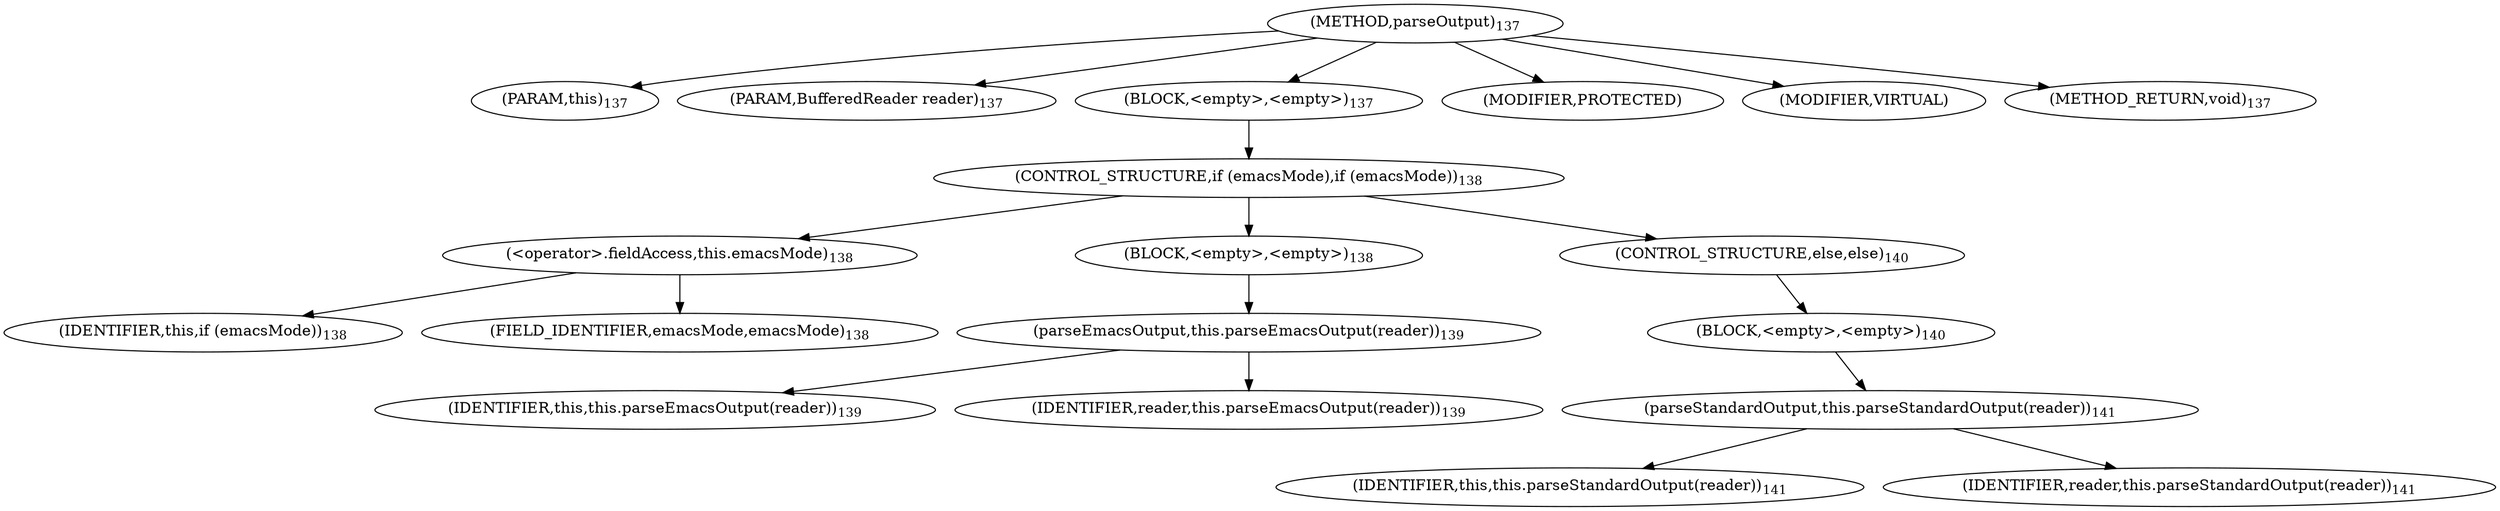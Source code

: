 digraph "parseOutput" {  
"157" [label = <(METHOD,parseOutput)<SUB>137</SUB>> ]
"10" [label = <(PARAM,this)<SUB>137</SUB>> ]
"158" [label = <(PARAM,BufferedReader reader)<SUB>137</SUB>> ]
"159" [label = <(BLOCK,&lt;empty&gt;,&lt;empty&gt;)<SUB>137</SUB>> ]
"160" [label = <(CONTROL_STRUCTURE,if (emacsMode),if (emacsMode))<SUB>138</SUB>> ]
"161" [label = <(&lt;operator&gt;.fieldAccess,this.emacsMode)<SUB>138</SUB>> ]
"162" [label = <(IDENTIFIER,this,if (emacsMode))<SUB>138</SUB>> ]
"163" [label = <(FIELD_IDENTIFIER,emacsMode,emacsMode)<SUB>138</SUB>> ]
"164" [label = <(BLOCK,&lt;empty&gt;,&lt;empty&gt;)<SUB>138</SUB>> ]
"165" [label = <(parseEmacsOutput,this.parseEmacsOutput(reader))<SUB>139</SUB>> ]
"9" [label = <(IDENTIFIER,this,this.parseEmacsOutput(reader))<SUB>139</SUB>> ]
"166" [label = <(IDENTIFIER,reader,this.parseEmacsOutput(reader))<SUB>139</SUB>> ]
"167" [label = <(CONTROL_STRUCTURE,else,else)<SUB>140</SUB>> ]
"168" [label = <(BLOCK,&lt;empty&gt;,&lt;empty&gt;)<SUB>140</SUB>> ]
"169" [label = <(parseStandardOutput,this.parseStandardOutput(reader))<SUB>141</SUB>> ]
"11" [label = <(IDENTIFIER,this,this.parseStandardOutput(reader))<SUB>141</SUB>> ]
"170" [label = <(IDENTIFIER,reader,this.parseStandardOutput(reader))<SUB>141</SUB>> ]
"171" [label = <(MODIFIER,PROTECTED)> ]
"172" [label = <(MODIFIER,VIRTUAL)> ]
"173" [label = <(METHOD_RETURN,void)<SUB>137</SUB>> ]
  "157" -> "10" 
  "157" -> "158" 
  "157" -> "159" 
  "157" -> "171" 
  "157" -> "172" 
  "157" -> "173" 
  "159" -> "160" 
  "160" -> "161" 
  "160" -> "164" 
  "160" -> "167" 
  "161" -> "162" 
  "161" -> "163" 
  "164" -> "165" 
  "165" -> "9" 
  "165" -> "166" 
  "167" -> "168" 
  "168" -> "169" 
  "169" -> "11" 
  "169" -> "170" 
}
